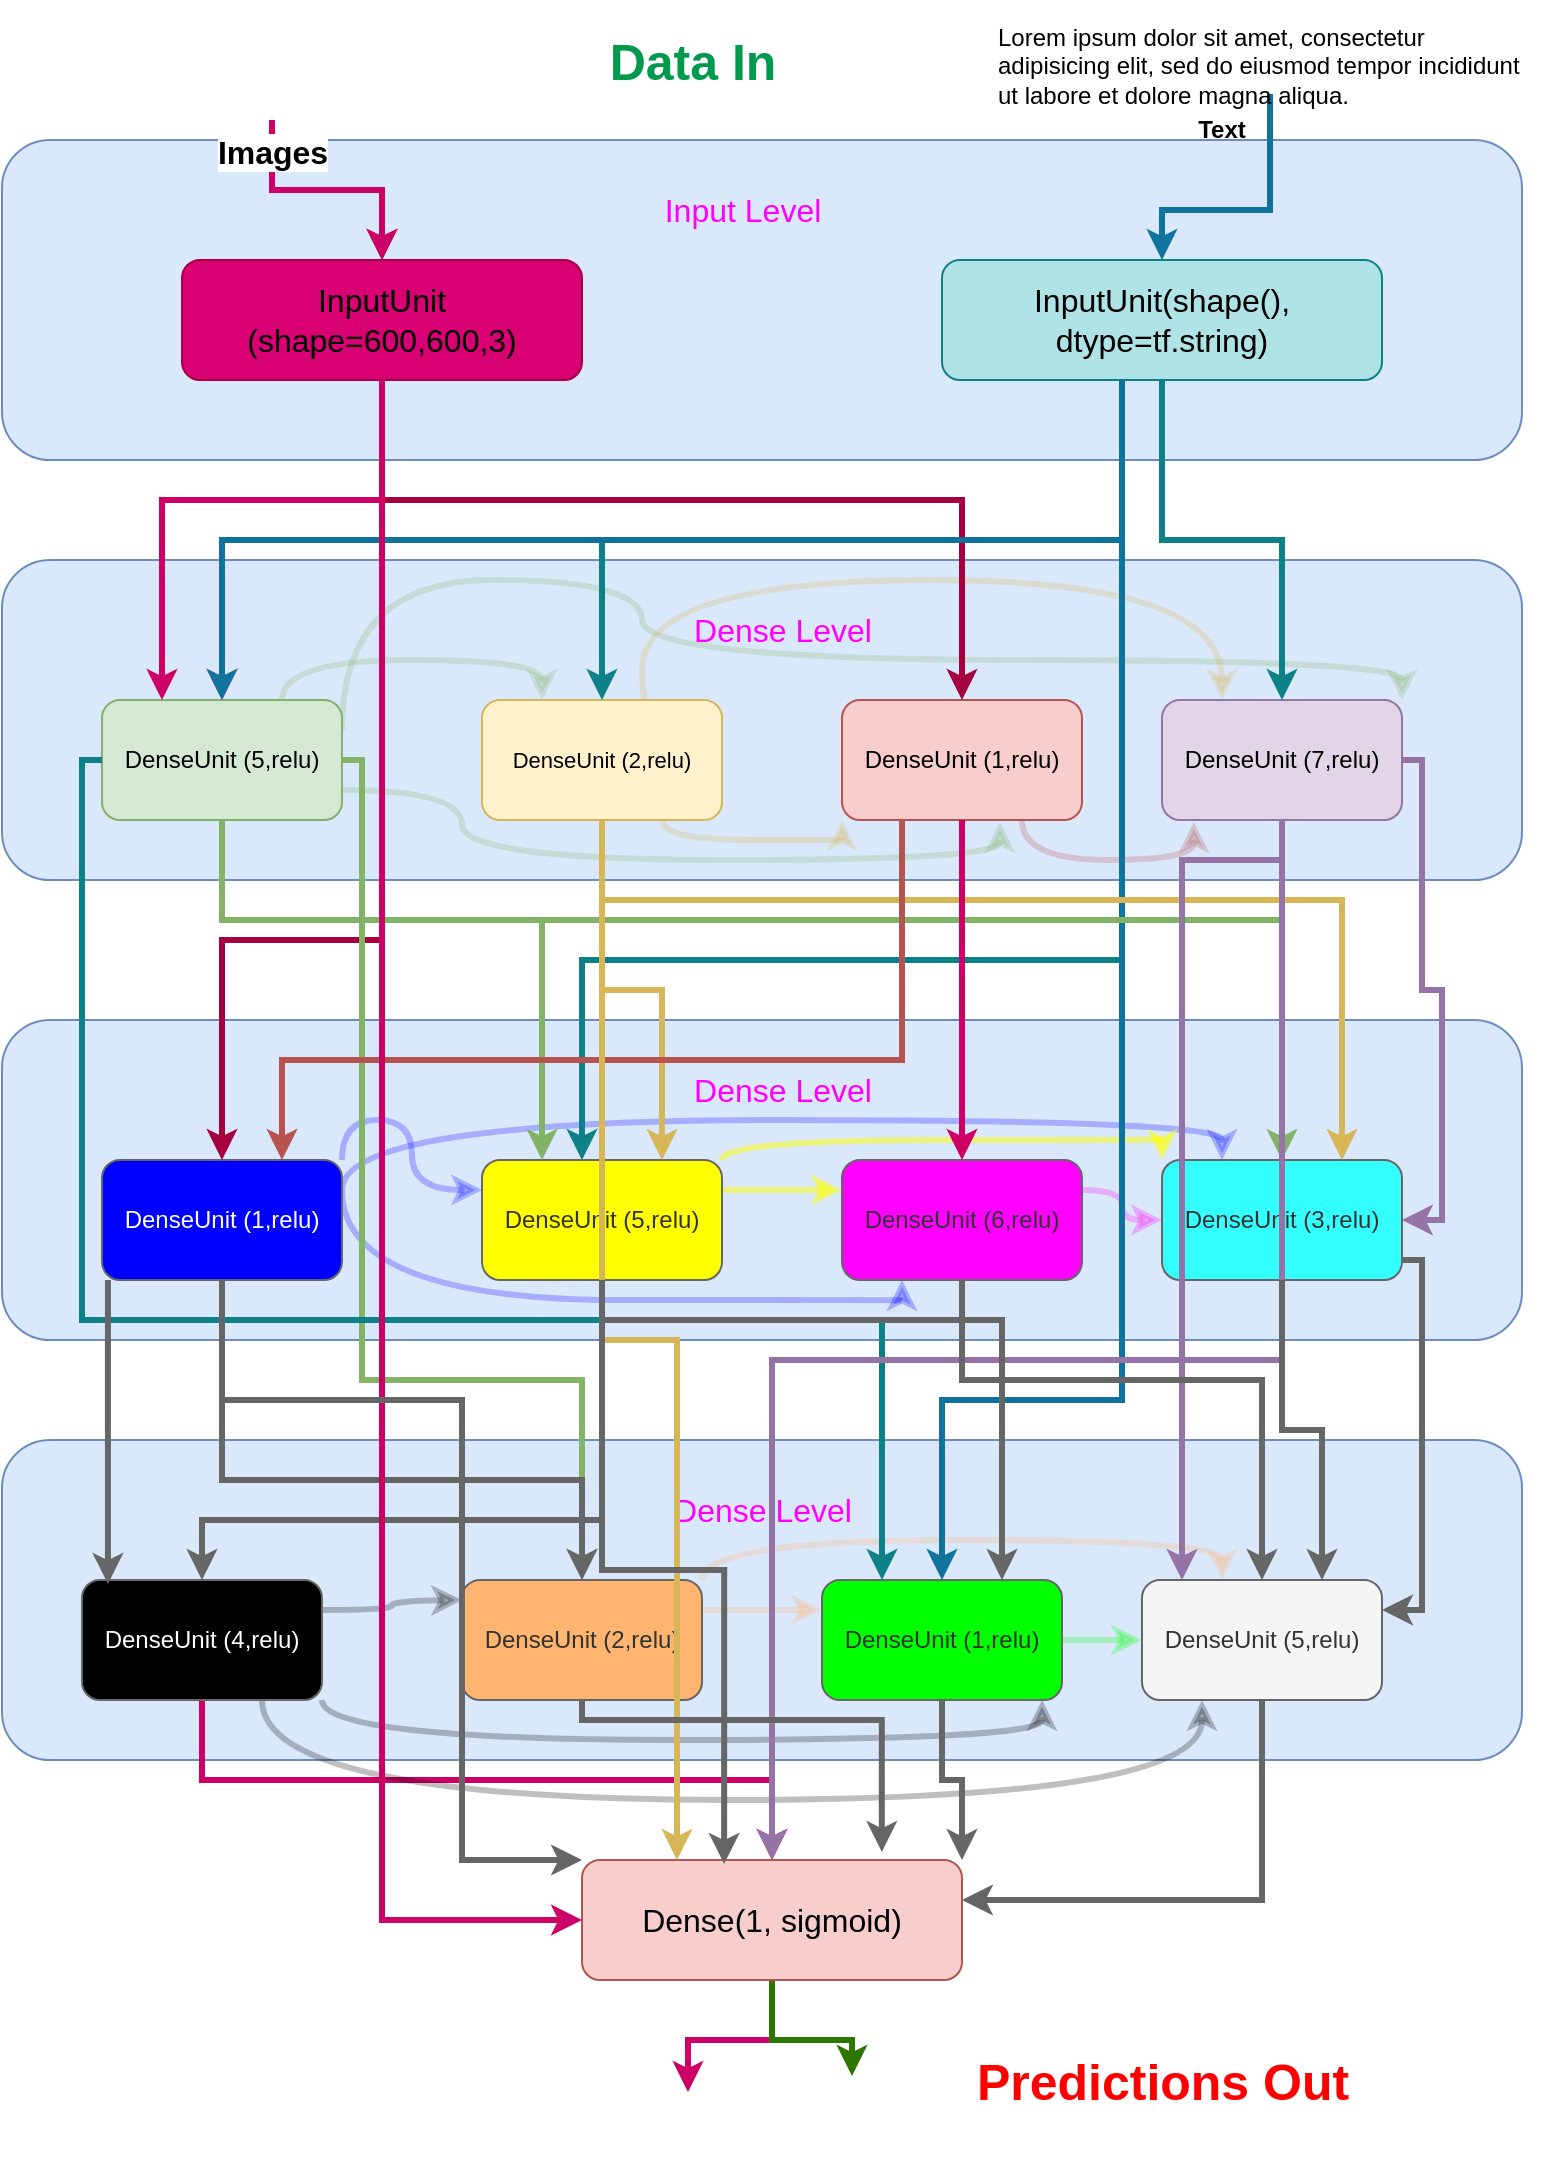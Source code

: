 <mxfile version="20.4.0" type="device"><diagram id="Bp26SqJLDKbJQKojWsXB" name="Page-1"><mxGraphModel dx="765" dy="687" grid="1" gridSize="10" guides="1" tooltips="1" connect="1" arrows="1" fold="1" page="1" pageScale="1" pageWidth="850" pageHeight="1100" math="0" shadow="0"><root><mxCell id="0"/><mxCell id="1" parent="0"/><mxCell id="gMx_OuDnFsiKQUWoVBnj-1" value="" style="rounded=1;whiteSpace=wrap;html=1;fillColor=#dae8fc;strokeColor=#6c8ebf;" parent="1" vertex="1"><mxGeometry x="40" y="280" width="760" height="160" as="geometry"/></mxCell><mxCell id="FKMRaBjdKrGR8PqKBc_l-7" style="edgeStyle=orthogonalEdgeStyle;orthogonalLoop=1;jettySize=auto;html=1;exitX=1;exitY=0.25;exitDx=0;exitDy=0;entryX=1;entryY=0;entryDx=0;entryDy=0;strokeWidth=3;fillColor=#d5e8d4;strokeColor=#82b366;curved=1;opacity=25;" edge="1" parent="1" source="gMx_OuDnFsiKQUWoVBnj-2" target="gMx_OuDnFsiKQUWoVBnj-5"><mxGeometry relative="1" as="geometry"><Array as="points"><mxPoint x="210" y="290"/><mxPoint x="360" y="290"/><mxPoint x="360" y="330"/><mxPoint x="740" y="330"/></Array></mxGeometry></mxCell><mxCell id="FKMRaBjdKrGR8PqKBc_l-8" style="edgeStyle=orthogonalEdgeStyle;orthogonalLoop=1;jettySize=auto;html=1;exitX=1;exitY=0.75;exitDx=0;exitDy=0;entryX=0.658;entryY=1.017;entryDx=0;entryDy=0;entryPerimeter=0;strokeWidth=3;fillColor=#d5e8d4;strokeColor=#82b366;curved=1;opacity=25;" edge="1" parent="1" source="gMx_OuDnFsiKQUWoVBnj-2" target="gMx_OuDnFsiKQUWoVBnj-4"><mxGeometry relative="1" as="geometry"><Array as="points"><mxPoint x="270" y="395"/><mxPoint x="270" y="430"/><mxPoint x="539" y="430"/></Array></mxGeometry></mxCell><mxCell id="FKMRaBjdKrGR8PqKBc_l-9" style="edgeStyle=orthogonalEdgeStyle;orthogonalLoop=1;jettySize=auto;html=1;exitX=0.75;exitY=0;exitDx=0;exitDy=0;entryX=0.25;entryY=0;entryDx=0;entryDy=0;strokeWidth=3;fillColor=#d5e8d4;strokeColor=#82b366;curved=1;opacity=25;" edge="1" parent="1" source="gMx_OuDnFsiKQUWoVBnj-2" target="gMx_OuDnFsiKQUWoVBnj-7"><mxGeometry relative="1" as="geometry"/></mxCell><mxCell id="gMx_OuDnFsiKQUWoVBnj-2" value="&lt;font style=&quot;font-size: 12px;&quot;&gt;&lt;font style=&quot;font-size: 12px;&quot;&gt;DenseUnit (5,relu)&lt;/font&gt;&lt;/font&gt;" style="rounded=1;whiteSpace=wrap;html=1;fillColor=#d5e8d4;strokeColor=#82b366;" parent="1" vertex="1"><mxGeometry x="90" y="350" width="120" height="60" as="geometry"/></mxCell><mxCell id="FKMRaBjdKrGR8PqKBc_l-14" style="edgeStyle=orthogonalEdgeStyle;orthogonalLoop=1;jettySize=auto;html=1;exitX=0.75;exitY=1;exitDx=0;exitDy=0;entryX=0.133;entryY=1.017;entryDx=0;entryDy=0;entryPerimeter=0;strokeWidth=3;fillColor=#ffe6cc;strokeColor=#B85450;curved=1;opacity=25;" edge="1" parent="1" source="gMx_OuDnFsiKQUWoVBnj-4" target="gMx_OuDnFsiKQUWoVBnj-5"><mxGeometry relative="1" as="geometry"/></mxCell><mxCell id="gMx_OuDnFsiKQUWoVBnj-4" value="DenseUnit (1,relu)" style="rounded=1;whiteSpace=wrap;html=1;fillColor=#f8cecc;strokeColor=#b85450;" parent="1" vertex="1"><mxGeometry x="460" y="350" width="120" height="60" as="geometry"/></mxCell><mxCell id="gMx_OuDnFsiKQUWoVBnj-5" value="DenseUnit (7,relu)" style="rounded=1;whiteSpace=wrap;html=1;fillColor=#e1d5e7;strokeColor=#9673a6;" parent="1" vertex="1"><mxGeometry x="620" y="350" width="120" height="60" as="geometry"/></mxCell><mxCell id="gMx_OuDnFsiKQUWoVBnj-6" value="&lt;font style=&quot;font-size: 16px;&quot; color=&quot;#FF00FF&quot;&gt;Dense Level&lt;/font&gt;" style="text;html=1;align=center;verticalAlign=middle;resizable=0;points=[];autosize=1;strokeColor=none;fillColor=none;" parent="1" vertex="1"><mxGeometry x="370" y="300" width="120" height="30" as="geometry"/></mxCell><mxCell id="FKMRaBjdKrGR8PqKBc_l-3" style="edgeStyle=orthogonalEdgeStyle;orthogonalLoop=1;jettySize=auto;html=1;exitX=1;exitY=0.5;exitDx=0;exitDy=0;strokeWidth=3;fillColor=#fff2cc;strokeColor=#d6b656;curved=1;opacity=25;" edge="1" parent="1" source="gMx_OuDnFsiKQUWoVBnj-7" target="gMx_OuDnFsiKQUWoVBnj-5"><mxGeometry relative="1" as="geometry"><Array as="points"><mxPoint x="360" y="380"/><mxPoint x="360" y="290"/><mxPoint x="650" y="290"/></Array></mxGeometry></mxCell><mxCell id="FKMRaBjdKrGR8PqKBc_l-11" style="edgeStyle=orthogonalEdgeStyle;orthogonalLoop=1;jettySize=auto;html=1;exitX=0.75;exitY=1;exitDx=0;exitDy=0;entryX=0;entryY=1;entryDx=0;entryDy=0;strokeWidth=3;fillColor=#fff2cc;strokeColor=#d6b656;curved=1;opacity=25;" edge="1" parent="1" source="gMx_OuDnFsiKQUWoVBnj-7" target="gMx_OuDnFsiKQUWoVBnj-4"><mxGeometry relative="1" as="geometry"><Array as="points"><mxPoint x="370" y="420"/><mxPoint x="460" y="420"/></Array></mxGeometry></mxCell><mxCell id="gMx_OuDnFsiKQUWoVBnj-7" value="&lt;font style=&quot;font-size: 11px;&quot;&gt;DenseUnit (2,relu)&lt;/font&gt;" style="rounded=1;whiteSpace=wrap;html=1;fillColor=#fff2cc;strokeColor=#d6b656;" parent="1" vertex="1"><mxGeometry x="280" y="350" width="120" height="60" as="geometry"/></mxCell><mxCell id="gMx_OuDnFsiKQUWoVBnj-8" value="" style="rounded=1;whiteSpace=wrap;html=1;fillColor=#dae8fc;strokeColor=#6c8ebf;" parent="1" vertex="1"><mxGeometry x="40" y="70" width="760" height="160" as="geometry"/></mxCell><mxCell id="gMx_OuDnFsiKQUWoVBnj-9" value="&lt;font style=&quot;font-size: 16px;&quot; color=&quot;#FF00FF&quot;&gt;Input Level&lt;/font&gt;" style="text;html=1;align=center;verticalAlign=middle;resizable=0;points=[];autosize=1;strokeColor=none;fillColor=none;" parent="1" vertex="1"><mxGeometry x="350" y="90" width="120" height="30" as="geometry"/></mxCell><mxCell id="gMx_OuDnFsiKQUWoVBnj-25" style="edgeStyle=orthogonalEdgeStyle;rounded=0;orthogonalLoop=1;jettySize=auto;html=1;fontSize=16;fontColor=#000000;strokeColor=#FF3399;strokeWidth=3;" parent="1" source="gMx_OuDnFsiKQUWoVBnj-10" target="gMx_OuDnFsiKQUWoVBnj-2" edge="1"><mxGeometry relative="1" as="geometry"/></mxCell><mxCell id="gMx_OuDnFsiKQUWoVBnj-27" style="edgeStyle=orthogonalEdgeStyle;rounded=0;orthogonalLoop=1;jettySize=auto;html=1;fontSize=16;fontColor=#000000;fillColor=#d80073;strokeColor=#A50040;strokeWidth=3;" parent="1" source="gMx_OuDnFsiKQUWoVBnj-10" target="gMx_OuDnFsiKQUWoVBnj-4" edge="1"><mxGeometry relative="1" as="geometry"><Array as="points"><mxPoint x="230" y="250"/><mxPoint x="520" y="250"/></Array></mxGeometry></mxCell><mxCell id="gMx_OuDnFsiKQUWoVBnj-10" value="&lt;div&gt;&lt;font color=&quot;#000000&quot;&gt;InputUnit&lt;/font&gt;&lt;/div&gt;&lt;div&gt;&lt;font color=&quot;#000000&quot;&gt;(shape=600,600,3)&lt;br&gt;&lt;/font&gt;&lt;/div&gt;" style="rounded=1;whiteSpace=wrap;html=1;fontSize=16;strokeColor=#A50040;fillColor=#d80073;fontColor=#ffffff;" parent="1" vertex="1"><mxGeometry x="130" y="130" width="200" height="60" as="geometry"/></mxCell><mxCell id="gMx_OuDnFsiKQUWoVBnj-28" style="edgeStyle=orthogonalEdgeStyle;rounded=0;orthogonalLoop=1;jettySize=auto;html=1;fontSize=16;fontColor=#000000;strokeColor=#0e8088;strokeWidth=3;fillColor=#b0e3e6;" parent="1" source="gMx_OuDnFsiKQUWoVBnj-11" target="gMx_OuDnFsiKQUWoVBnj-7" edge="1"><mxGeometry relative="1" as="geometry"><Array as="points"><mxPoint x="600" y="270"/><mxPoint x="340" y="270"/></Array></mxGeometry></mxCell><mxCell id="gMx_OuDnFsiKQUWoVBnj-29" style="edgeStyle=orthogonalEdgeStyle;rounded=0;orthogonalLoop=1;jettySize=auto;html=1;entryX=0.5;entryY=0;entryDx=0;entryDy=0;fontSize=16;fontColor=#000000;strokeColor=#10739e;strokeWidth=3;fillColor=#b1ddf0;" parent="1" source="gMx_OuDnFsiKQUWoVBnj-11" target="gMx_OuDnFsiKQUWoVBnj-2" edge="1"><mxGeometry relative="1" as="geometry"><Array as="points"><mxPoint x="600" y="270"/><mxPoint x="150" y="270"/></Array></mxGeometry></mxCell><mxCell id="gMx_OuDnFsiKQUWoVBnj-30" style="edgeStyle=orthogonalEdgeStyle;rounded=0;orthogonalLoop=1;jettySize=auto;html=1;fontSize=16;fontColor=#000000;strokeColor=#0e8088;strokeWidth=3;fillColor=#b0e3e6;" parent="1" source="gMx_OuDnFsiKQUWoVBnj-11" target="gMx_OuDnFsiKQUWoVBnj-5" edge="1"><mxGeometry relative="1" as="geometry"/></mxCell><mxCell id="gMx_OuDnFsiKQUWoVBnj-11" value="&lt;div&gt;&lt;font color=&quot;#000000&quot;&gt;InputUnit(shape(),&lt;/font&gt;&lt;/div&gt;&lt;div&gt;&lt;font color=&quot;#000000&quot;&gt;dtype=tf.string)&lt;br&gt;&lt;/font&gt;&lt;/div&gt;" style="rounded=1;whiteSpace=wrap;html=1;fontSize=16;strokeColor=#0e8088;fillColor=#b0e3e6;" parent="1" vertex="1"><mxGeometry x="510" y="130" width="220" height="60" as="geometry"/></mxCell><mxCell id="gMx_OuDnFsiKQUWoVBnj-12" value="" style="rounded=1;whiteSpace=wrap;html=1;fillColor=#dae8fc;strokeColor=#6c8ebf;" parent="1" vertex="1"><mxGeometry x="40" y="510" width="760" height="160" as="geometry"/></mxCell><mxCell id="FKMRaBjdKrGR8PqKBc_l-15" style="edgeStyle=orthogonalEdgeStyle;orthogonalLoop=1;jettySize=auto;html=1;exitX=1;exitY=0;exitDx=0;exitDy=0;entryX=0;entryY=0.25;entryDx=0;entryDy=0;strokeColor=#0000FF;strokeWidth=3;fontColor=#FFFFFF;curved=1;opacity=25;" edge="1" parent="1" source="gMx_OuDnFsiKQUWoVBnj-13" target="gMx_OuDnFsiKQUWoVBnj-17"><mxGeometry relative="1" as="geometry"/></mxCell><mxCell id="FKMRaBjdKrGR8PqKBc_l-16" style="edgeStyle=orthogonalEdgeStyle;orthogonalLoop=1;jettySize=auto;html=1;exitX=1;exitY=0.25;exitDx=0;exitDy=0;entryX=0.25;entryY=1;entryDx=0;entryDy=0;strokeColor=#0000FF;strokeWidth=3;fontColor=#FFFFFF;curved=1;opacity=25;" edge="1" parent="1" source="gMx_OuDnFsiKQUWoVBnj-13" target="gMx_OuDnFsiKQUWoVBnj-14"><mxGeometry relative="1" as="geometry"><Array as="points"><mxPoint x="210" y="650"/><mxPoint x="490" y="650"/></Array></mxGeometry></mxCell><mxCell id="FKMRaBjdKrGR8PqKBc_l-18" style="edgeStyle=orthogonalEdgeStyle;orthogonalLoop=1;jettySize=auto;html=1;exitX=1;exitY=0.25;exitDx=0;exitDy=0;entryX=0.25;entryY=0;entryDx=0;entryDy=0;strokeColor=#0000FF;strokeWidth=3;fontColor=#FFFFFF;curved=1;shadow=0;opacity=25;" edge="1" parent="1" source="gMx_OuDnFsiKQUWoVBnj-13" target="gMx_OuDnFsiKQUWoVBnj-15"><mxGeometry relative="1" as="geometry"><Array as="points"><mxPoint x="210" y="560"/><mxPoint x="650" y="560"/></Array></mxGeometry></mxCell><mxCell id="gMx_OuDnFsiKQUWoVBnj-13" value="&lt;font color=&quot;#FFFFFF&quot;&gt;DenseUnit (1,relu)&lt;/font&gt;" style="rounded=1;whiteSpace=wrap;html=1;fillColor=#0000FF;strokeColor=#666666;fontColor=#333333;" parent="1" vertex="1"><mxGeometry x="90" y="580" width="120" height="60" as="geometry"/></mxCell><mxCell id="FKMRaBjdKrGR8PqKBc_l-22" style="edgeStyle=orthogonalEdgeStyle;orthogonalLoop=1;jettySize=auto;html=1;exitX=1;exitY=0.25;exitDx=0;exitDy=0;entryX=0;entryY=0.5;entryDx=0;entryDy=0;strokeColor=#FF00FF;strokeWidth=3;fontColor=#FFFFFF;curved=1;opacity=25;" edge="1" parent="1" source="gMx_OuDnFsiKQUWoVBnj-14" target="gMx_OuDnFsiKQUWoVBnj-15"><mxGeometry relative="1" as="geometry"/></mxCell><mxCell id="gMx_OuDnFsiKQUWoVBnj-14" value="DenseUnit (6,relu)" style="rounded=1;whiteSpace=wrap;html=1;fillColor=#FF00FF;strokeColor=#666666;fontColor=#333333;" parent="1" vertex="1"><mxGeometry x="460" y="580" width="120" height="60" as="geometry"/></mxCell><mxCell id="gMx_OuDnFsiKQUWoVBnj-15" value="DenseUnit (3,relu)" style="rounded=1;whiteSpace=wrap;html=1;fillColor=#33FFFF;strokeColor=#666666;fontColor=#333333;" parent="1" vertex="1"><mxGeometry x="620" y="580" width="120" height="60" as="geometry"/></mxCell><mxCell id="gMx_OuDnFsiKQUWoVBnj-16" value="&lt;font style=&quot;font-size: 16px;&quot; color=&quot;#FF00FF&quot;&gt;Dense Level&lt;/font&gt;" style="text;html=1;align=center;verticalAlign=middle;resizable=0;points=[];autosize=1;strokeColor=none;fillColor=none;" parent="1" vertex="1"><mxGeometry x="370" y="530" width="120" height="30" as="geometry"/></mxCell><mxCell id="FKMRaBjdKrGR8PqKBc_l-19" style="edgeStyle=orthogonalEdgeStyle;orthogonalLoop=1;jettySize=auto;html=1;exitX=1;exitY=0.25;exitDx=0;exitDy=0;entryX=0;entryY=0.25;entryDx=0;entryDy=0;strokeColor=#FFFF00;strokeWidth=3;fontColor=#FFFFFF;curved=1;opacity=50;" edge="1" parent="1" source="gMx_OuDnFsiKQUWoVBnj-17" target="gMx_OuDnFsiKQUWoVBnj-14"><mxGeometry relative="1" as="geometry"/></mxCell><mxCell id="FKMRaBjdKrGR8PqKBc_l-21" style="edgeStyle=orthogonalEdgeStyle;orthogonalLoop=1;jettySize=auto;html=1;exitX=1;exitY=0;exitDx=0;exitDy=0;entryX=0;entryY=0;entryDx=0;entryDy=0;strokeColor=#FFFF00;strokeWidth=3;fontColor=#FFFFFF;curved=1;opacity=50;" edge="1" parent="1" source="gMx_OuDnFsiKQUWoVBnj-17" target="gMx_OuDnFsiKQUWoVBnj-15"><mxGeometry relative="1" as="geometry"><Array as="points"><mxPoint x="400" y="570"/><mxPoint x="620" y="570"/></Array></mxGeometry></mxCell><mxCell id="gMx_OuDnFsiKQUWoVBnj-17" value="DenseUnit (5,relu)" style="rounded=1;whiteSpace=wrap;html=1;fillColor=#FFFF00;strokeColor=#666666;fontColor=#333333;" parent="1" vertex="1"><mxGeometry x="280" y="580" width="120" height="60" as="geometry"/></mxCell><mxCell id="gMx_OuDnFsiKQUWoVBnj-18" value="" style="rounded=1;whiteSpace=wrap;html=1;fillColor=#dae8fc;strokeColor=#6c8ebf;" parent="1" vertex="1"><mxGeometry x="40" y="720" width="760" height="160" as="geometry"/></mxCell><mxCell id="gMx_OuDnFsiKQUWoVBnj-56" style="edgeStyle=orthogonalEdgeStyle;rounded=0;orthogonalLoop=1;jettySize=auto;html=1;fontSize=16;fontColor=#000000;strokeColor=#CC0066;strokeWidth=3;" parent="1" source="gMx_OuDnFsiKQUWoVBnj-19" target="gMx_OuDnFsiKQUWoVBnj-24" edge="1"><mxGeometry relative="1" as="geometry"><Array as="points"><mxPoint x="140" y="890"/><mxPoint x="425" y="890"/></Array></mxGeometry></mxCell><mxCell id="FKMRaBjdKrGR8PqKBc_l-23" style="edgeStyle=orthogonalEdgeStyle;orthogonalLoop=1;jettySize=auto;html=1;exitX=1;exitY=0.25;exitDx=0;exitDy=0;strokeColor=#000000;strokeWidth=3;fontColor=#FFFFFF;curved=1;opacity=25;" edge="1" parent="1" source="gMx_OuDnFsiKQUWoVBnj-19"><mxGeometry relative="1" as="geometry"><mxPoint x="270" y="800" as="targetPoint"/></mxGeometry></mxCell><mxCell id="FKMRaBjdKrGR8PqKBc_l-24" style="edgeStyle=orthogonalEdgeStyle;orthogonalLoop=1;jettySize=auto;html=1;exitX=0.75;exitY=1;exitDx=0;exitDy=0;entryX=0.25;entryY=1;entryDx=0;entryDy=0;strokeColor=#000000;strokeWidth=3;fontColor=#FFFFFF;curved=1;opacity=25;" edge="1" parent="1" source="gMx_OuDnFsiKQUWoVBnj-19" target="gMx_OuDnFsiKQUWoVBnj-21"><mxGeometry relative="1" as="geometry"><Array as="points"><mxPoint x="170" y="900"/><mxPoint x="640" y="900"/></Array></mxGeometry></mxCell><mxCell id="FKMRaBjdKrGR8PqKBc_l-25" style="edgeStyle=orthogonalEdgeStyle;orthogonalLoop=1;jettySize=auto;html=1;exitX=1;exitY=1;exitDx=0;exitDy=0;entryX=0.917;entryY=1;entryDx=0;entryDy=0;entryPerimeter=0;strokeColor=#000000;strokeWidth=3;fontColor=#FFFFFF;curved=1;opacity=25;" edge="1" parent="1" source="gMx_OuDnFsiKQUWoVBnj-19" target="gMx_OuDnFsiKQUWoVBnj-20"><mxGeometry relative="1" as="geometry"><Array as="points"><mxPoint x="200" y="870"/><mxPoint x="560" y="870"/></Array></mxGeometry></mxCell><mxCell id="gMx_OuDnFsiKQUWoVBnj-19" value="&lt;font color=&quot;#FFFFFF&quot;&gt;DenseUnit (4,relu)&lt;/font&gt;" style="rounded=1;whiteSpace=wrap;html=1;fillColor=#000000;strokeColor=#666666;fontColor=#333333;" parent="1" vertex="1"><mxGeometry x="80" y="790" width="120" height="60" as="geometry"/></mxCell><mxCell id="FKMRaBjdKrGR8PqKBc_l-28" style="edgeStyle=orthogonalEdgeStyle;orthogonalLoop=1;jettySize=auto;html=1;exitX=1;exitY=0.5;exitDx=0;exitDy=0;entryX=0;entryY=0.5;entryDx=0;entryDy=0;strokeColor=#00FF00;strokeWidth=3;fontColor=#000000;curved=1;opacity=25;" edge="1" parent="1" source="gMx_OuDnFsiKQUWoVBnj-20" target="gMx_OuDnFsiKQUWoVBnj-21"><mxGeometry relative="1" as="geometry"/></mxCell><mxCell id="gMx_OuDnFsiKQUWoVBnj-20" value="DenseUnit (1,relu)" style="rounded=1;whiteSpace=wrap;html=1;fillColor=#00FF00;strokeColor=#666666;fontColor=#333333;" parent="1" vertex="1"><mxGeometry x="450" y="790" width="120" height="60" as="geometry"/></mxCell><mxCell id="gMx_OuDnFsiKQUWoVBnj-60" style="edgeStyle=orthogonalEdgeStyle;rounded=0;orthogonalLoop=1;jettySize=auto;html=1;fontSize=16;fontColor=#000000;strokeColor=#666666;strokeWidth=3;fillColor=#f5f5f5;" parent="1" source="gMx_OuDnFsiKQUWoVBnj-21" target="gMx_OuDnFsiKQUWoVBnj-24" edge="1"><mxGeometry relative="1" as="geometry"><Array as="points"><mxPoint x="670" y="950"/></Array></mxGeometry></mxCell><mxCell id="gMx_OuDnFsiKQUWoVBnj-21" value="DenseUnit (5,relu)" style="rounded=1;whiteSpace=wrap;html=1;fillColor=#f5f5f5;strokeColor=#666666;fontColor=#333333;" parent="1" vertex="1"><mxGeometry x="610" y="790" width="120" height="60" as="geometry"/></mxCell><mxCell id="gMx_OuDnFsiKQUWoVBnj-22" value="&lt;font style=&quot;font-size: 16px;&quot; color=&quot;#FF00FF&quot;&gt;Dense Level&lt;/font&gt;" style="text;html=1;align=center;verticalAlign=middle;resizable=0;points=[];autosize=1;strokeColor=none;fillColor=none;" parent="1" vertex="1"><mxGeometry x="360" y="740" width="120" height="30" as="geometry"/></mxCell><mxCell id="FKMRaBjdKrGR8PqKBc_l-26" style="edgeStyle=orthogonalEdgeStyle;orthogonalLoop=1;jettySize=auto;html=1;exitX=1;exitY=0.25;exitDx=0;exitDy=0;entryX=0;entryY=0.25;entryDx=0;entryDy=0;strokeColor=#FFB570;strokeWidth=3;fontColor=#000000;curved=1;opacity=25;" edge="1" parent="1" source="gMx_OuDnFsiKQUWoVBnj-23" target="gMx_OuDnFsiKQUWoVBnj-20"><mxGeometry relative="1" as="geometry"/></mxCell><mxCell id="FKMRaBjdKrGR8PqKBc_l-27" style="edgeStyle=orthogonalEdgeStyle;orthogonalLoop=1;jettySize=auto;html=1;exitX=1;exitY=0;exitDx=0;exitDy=0;entryX=0.333;entryY=0;entryDx=0;entryDy=0;entryPerimeter=0;strokeColor=#FFB570;strokeWidth=3;fontColor=#000000;curved=1;opacity=25;" edge="1" parent="1" source="gMx_OuDnFsiKQUWoVBnj-23" target="gMx_OuDnFsiKQUWoVBnj-21"><mxGeometry relative="1" as="geometry"/></mxCell><mxCell id="gMx_OuDnFsiKQUWoVBnj-23" value="DenseUnit (2,relu)" style="rounded=1;whiteSpace=wrap;html=1;fillColor=#FFB570;strokeColor=#666666;fontColor=#333333;" parent="1" vertex="1"><mxGeometry x="270" y="790" width="120" height="60" as="geometry"/></mxCell><mxCell id="gMx_OuDnFsiKQUWoVBnj-69" style="edgeStyle=orthogonalEdgeStyle;rounded=0;orthogonalLoop=1;jettySize=auto;html=1;entryX=0.5;entryY=0;entryDx=0;entryDy=0;fontSize=16;fontColor=#000000;strokeColor=#CC0066;strokeWidth=3;" parent="1" source="gMx_OuDnFsiKQUWoVBnj-24" target="gMx_OuDnFsiKQUWoVBnj-68" edge="1"><mxGeometry relative="1" as="geometry"><Array as="points"><mxPoint x="425" y="1020"/><mxPoint x="383" y="1020"/></Array></mxGeometry></mxCell><mxCell id="gMx_OuDnFsiKQUWoVBnj-70" style="edgeStyle=orthogonalEdgeStyle;rounded=0;orthogonalLoop=1;jettySize=auto;html=1;fontSize=16;fontColor=#000000;strokeColor=#2D7600;strokeWidth=3;fillColor=#60a917;" parent="1" source="gMx_OuDnFsiKQUWoVBnj-24" target="gMx_OuDnFsiKQUWoVBnj-67" edge="1"><mxGeometry relative="1" as="geometry"><Array as="points"><mxPoint x="425" y="1020"/><mxPoint x="465" y="1020"/></Array></mxGeometry></mxCell><mxCell id="gMx_OuDnFsiKQUWoVBnj-24" value="Dense(1, sigmoid)" style="rounded=1;whiteSpace=wrap;html=1;fontSize=16;strokeColor=#b85450;fillColor=#f8cecc;" parent="1" vertex="1"><mxGeometry x="330" y="930" width="190" height="60" as="geometry"/></mxCell><mxCell id="gMx_OuDnFsiKQUWoVBnj-26" style="edgeStyle=orthogonalEdgeStyle;rounded=0;orthogonalLoop=1;jettySize=auto;html=1;entryX=0.5;entryY=0;entryDx=0;entryDy=0;fontSize=16;fontColor=#000000;fillColor=#d80073;strokeColor=#A50040;strokeWidth=3;" parent="1" source="gMx_OuDnFsiKQUWoVBnj-10" target="gMx_OuDnFsiKQUWoVBnj-13" edge="1"><mxGeometry relative="1" as="geometry"><Array as="points"><mxPoint x="230" y="470"/><mxPoint x="150" y="470"/></Array></mxGeometry></mxCell><mxCell id="gMx_OuDnFsiKQUWoVBnj-31" style="edgeStyle=orthogonalEdgeStyle;rounded=0;orthogonalLoop=1;jettySize=auto;html=1;fontSize=16;fontColor=#000000;strokeColor=#0e8088;strokeWidth=3;fillColor=#b0e3e6;" parent="1" source="gMx_OuDnFsiKQUWoVBnj-11" target="gMx_OuDnFsiKQUWoVBnj-17" edge="1"><mxGeometry relative="1" as="geometry"><Array as="points"><mxPoint x="600" y="480"/><mxPoint x="330" y="480"/></Array></mxGeometry></mxCell><mxCell id="gMx_OuDnFsiKQUWoVBnj-32" style="edgeStyle=orthogonalEdgeStyle;rounded=0;orthogonalLoop=1;jettySize=auto;html=1;entryX=0.25;entryY=0;entryDx=0;entryDy=0;fontSize=16;fontColor=#000000;strokeColor=#82b366;strokeWidth=3;fillColor=#d5e8d4;" parent="1" source="gMx_OuDnFsiKQUWoVBnj-2" target="gMx_OuDnFsiKQUWoVBnj-17" edge="1"><mxGeometry relative="1" as="geometry"><Array as="points"><mxPoint x="150" y="460"/><mxPoint x="310" y="460"/></Array></mxGeometry></mxCell><mxCell id="gMx_OuDnFsiKQUWoVBnj-34" style="edgeStyle=orthogonalEdgeStyle;rounded=0;orthogonalLoop=1;jettySize=auto;html=1;fontSize=16;fontColor=#000000;strokeColor=#82b366;strokeWidth=3;fillColor=#d5e8d4;" parent="1" source="gMx_OuDnFsiKQUWoVBnj-2" target="gMx_OuDnFsiKQUWoVBnj-23" edge="1"><mxGeometry relative="1" as="geometry"><Array as="points"><mxPoint x="220" y="380"/><mxPoint x="220" y="690"/><mxPoint x="330" y="690"/></Array></mxGeometry></mxCell><mxCell id="gMx_OuDnFsiKQUWoVBnj-35" style="edgeStyle=orthogonalEdgeStyle;rounded=0;orthogonalLoop=1;jettySize=auto;html=1;entryX=0.25;entryY=0;entryDx=0;entryDy=0;fontSize=16;fontColor=#000000;strokeColor=#CC0066;strokeWidth=3;" parent="1" source="gMx_OuDnFsiKQUWoVBnj-10" target="gMx_OuDnFsiKQUWoVBnj-2" edge="1"><mxGeometry relative="1" as="geometry"><Array as="points"><mxPoint x="230" y="250"/><mxPoint x="120" y="250"/></Array></mxGeometry></mxCell><mxCell id="gMx_OuDnFsiKQUWoVBnj-36" style="edgeStyle=orthogonalEdgeStyle;rounded=0;orthogonalLoop=1;jettySize=auto;html=1;fontSize=16;fontColor=#000000;strokeColor=#10739e;strokeWidth=3;fillColor=#b1ddf0;" parent="1" source="gMx_OuDnFsiKQUWoVBnj-11" target="gMx_OuDnFsiKQUWoVBnj-20" edge="1"><mxGeometry relative="1" as="geometry"><Array as="points"><mxPoint x="600" y="700"/><mxPoint x="510" y="700"/></Array></mxGeometry></mxCell><mxCell id="gMx_OuDnFsiKQUWoVBnj-33" style="edgeStyle=orthogonalEdgeStyle;rounded=0;orthogonalLoop=1;jettySize=auto;html=1;fontSize=16;fontColor=#000000;strokeColor=#82b366;strokeWidth=3;fillColor=#d5e8d4;" parent="1" source="gMx_OuDnFsiKQUWoVBnj-2" target="gMx_OuDnFsiKQUWoVBnj-15" edge="1"><mxGeometry relative="1" as="geometry"><Array as="points"><mxPoint x="150" y="460"/><mxPoint x="680" y="460"/></Array></mxGeometry></mxCell><mxCell id="gMx_OuDnFsiKQUWoVBnj-37" style="edgeStyle=orthogonalEdgeStyle;rounded=0;orthogonalLoop=1;jettySize=auto;html=1;entryX=0.25;entryY=0;entryDx=0;entryDy=0;fontSize=16;fontColor=#000000;strokeColor=#0e8088;strokeWidth=3;fillColor=#b0e3e6;" parent="1" source="gMx_OuDnFsiKQUWoVBnj-2" target="gMx_OuDnFsiKQUWoVBnj-20" edge="1"><mxGeometry relative="1" as="geometry"><Array as="points"><mxPoint x="80" y="380"/><mxPoint x="80" y="660"/><mxPoint x="480" y="660"/></Array></mxGeometry></mxCell><mxCell id="gMx_OuDnFsiKQUWoVBnj-38" style="edgeStyle=orthogonalEdgeStyle;rounded=0;orthogonalLoop=1;jettySize=auto;html=1;entryX=0.75;entryY=0;entryDx=0;entryDy=0;fontSize=16;fontColor=#000000;strokeColor=#d6b656;strokeWidth=3;fillColor=#fff2cc;" parent="1" source="gMx_OuDnFsiKQUWoVBnj-7" target="gMx_OuDnFsiKQUWoVBnj-17" edge="1"><mxGeometry relative="1" as="geometry"/></mxCell><mxCell id="gMx_OuDnFsiKQUWoVBnj-39" style="edgeStyle=orthogonalEdgeStyle;rounded=0;orthogonalLoop=1;jettySize=auto;html=1;fontSize=16;fontColor=#000000;strokeColor=#d6b656;strokeWidth=3;fillColor=#fff2cc;" parent="1" source="gMx_OuDnFsiKQUWoVBnj-7" target="gMx_OuDnFsiKQUWoVBnj-15" edge="1"><mxGeometry relative="1" as="geometry"><Array as="points"><mxPoint x="340" y="450"/><mxPoint x="710" y="450"/></Array></mxGeometry></mxCell><mxCell id="gMx_OuDnFsiKQUWoVBnj-40" style="edgeStyle=orthogonalEdgeStyle;rounded=0;orthogonalLoop=1;jettySize=auto;html=1;entryX=0.75;entryY=0;entryDx=0;entryDy=0;fontSize=16;fontColor=#000000;strokeColor=#b85450;strokeWidth=3;fillColor=#f8cecc;" parent="1" source="gMx_OuDnFsiKQUWoVBnj-4" target="gMx_OuDnFsiKQUWoVBnj-13" edge="1"><mxGeometry relative="1" as="geometry"><Array as="points"><mxPoint x="490" y="530"/><mxPoint x="180" y="530"/></Array></mxGeometry></mxCell><mxCell id="gMx_OuDnFsiKQUWoVBnj-41" style="edgeStyle=orthogonalEdgeStyle;rounded=0;orthogonalLoop=1;jettySize=auto;html=1;fontSize=16;fontColor=#000000;strokeColor=#CC0066;strokeWidth=3;" parent="1" source="gMx_OuDnFsiKQUWoVBnj-4" target="gMx_OuDnFsiKQUWoVBnj-14" edge="1"><mxGeometry relative="1" as="geometry"/></mxCell><mxCell id="gMx_OuDnFsiKQUWoVBnj-42" style="edgeStyle=orthogonalEdgeStyle;rounded=0;orthogonalLoop=1;jettySize=auto;html=1;entryX=1;entryY=0.5;entryDx=0;entryDy=0;fontSize=16;fontColor=#000000;strokeColor=#9673a6;strokeWidth=3;fillColor=#e1d5e7;" parent="1" source="gMx_OuDnFsiKQUWoVBnj-5" target="gMx_OuDnFsiKQUWoVBnj-15" edge="1"><mxGeometry relative="1" as="geometry"><Array as="points"><mxPoint x="750" y="380"/><mxPoint x="750" y="495"/><mxPoint x="760" y="495"/><mxPoint x="760" y="610"/></Array></mxGeometry></mxCell><mxCell id="gMx_OuDnFsiKQUWoVBnj-43" style="edgeStyle=orthogonalEdgeStyle;rounded=0;orthogonalLoop=1;jettySize=auto;html=1;fontSize=16;fontColor=#000000;strokeColor=#9673a6;strokeWidth=3;fillColor=#e1d5e7;" parent="1" source="gMx_OuDnFsiKQUWoVBnj-5" target="gMx_OuDnFsiKQUWoVBnj-21" edge="1"><mxGeometry relative="1" as="geometry"><Array as="points"><mxPoint x="680" y="430"/><mxPoint x="630" y="430"/></Array></mxGeometry></mxCell><mxCell id="gMx_OuDnFsiKQUWoVBnj-44" style="edgeStyle=orthogonalEdgeStyle;rounded=0;orthogonalLoop=1;jettySize=auto;html=1;fontSize=16;fontColor=#000000;strokeColor=#9673a6;strokeWidth=3;fillColor=#e1d5e7;" parent="1" source="gMx_OuDnFsiKQUWoVBnj-5" target="gMx_OuDnFsiKQUWoVBnj-24" edge="1"><mxGeometry relative="1" as="geometry"><Array as="points"><mxPoint x="680" y="680"/><mxPoint x="425" y="680"/></Array></mxGeometry></mxCell><mxCell id="gMx_OuDnFsiKQUWoVBnj-45" style="edgeStyle=orthogonalEdgeStyle;rounded=0;orthogonalLoop=1;jettySize=auto;html=1;fontSize=16;fontColor=#000000;strokeColor=#666666;strokeWidth=3;fillColor=#f5f5f5;" parent="1" source="gMx_OuDnFsiKQUWoVBnj-13" target="gMx_OuDnFsiKQUWoVBnj-23" edge="1"><mxGeometry relative="1" as="geometry"><Array as="points"><mxPoint x="150" y="740"/><mxPoint x="330" y="740"/></Array></mxGeometry></mxCell><mxCell id="gMx_OuDnFsiKQUWoVBnj-46" style="edgeStyle=orthogonalEdgeStyle;rounded=0;orthogonalLoop=1;jettySize=auto;html=1;fontSize=16;fontColor=#000000;strokeColor=#666666;strokeWidth=3;fillColor=#f5f5f5;" parent="1" source="gMx_OuDnFsiKQUWoVBnj-17" target="gMx_OuDnFsiKQUWoVBnj-19" edge="1"><mxGeometry relative="1" as="geometry"><Array as="points"><mxPoint x="340" y="760"/><mxPoint x="140" y="760"/></Array></mxGeometry></mxCell><mxCell id="gMx_OuDnFsiKQUWoVBnj-47" style="edgeStyle=orthogonalEdgeStyle;rounded=0;orthogonalLoop=1;jettySize=auto;html=1;fontSize=16;fontColor=#000000;strokeColor=#666666;strokeWidth=3;fillColor=#f5f5f5;" parent="1" source="gMx_OuDnFsiKQUWoVBnj-14" target="gMx_OuDnFsiKQUWoVBnj-21" edge="1"><mxGeometry relative="1" as="geometry"><Array as="points"><mxPoint x="520" y="690"/><mxPoint x="670" y="690"/></Array></mxGeometry></mxCell><mxCell id="gMx_OuDnFsiKQUWoVBnj-48" style="edgeStyle=orthogonalEdgeStyle;rounded=0;orthogonalLoop=1;jettySize=auto;html=1;entryX=0.75;entryY=0;entryDx=0;entryDy=0;fontSize=16;fontColor=#000000;strokeColor=#666666;strokeWidth=3;fillColor=#f5f5f5;" parent="1" source="gMx_OuDnFsiKQUWoVBnj-17" target="gMx_OuDnFsiKQUWoVBnj-20" edge="1"><mxGeometry relative="1" as="geometry"><Array as="points"><mxPoint x="340" y="660"/><mxPoint x="540" y="660"/></Array></mxGeometry></mxCell><mxCell id="gMx_OuDnFsiKQUWoVBnj-49" style="edgeStyle=orthogonalEdgeStyle;rounded=0;orthogonalLoop=1;jettySize=auto;html=1;entryX=0.75;entryY=0;entryDx=0;entryDy=0;fontSize=16;fontColor=#000000;strokeColor=#666666;strokeWidth=3;fillColor=#f5f5f5;" parent="1" source="gMx_OuDnFsiKQUWoVBnj-15" target="gMx_OuDnFsiKQUWoVBnj-21" edge="1"><mxGeometry relative="1" as="geometry"/></mxCell><mxCell id="gMx_OuDnFsiKQUWoVBnj-50" style="edgeStyle=orthogonalEdgeStyle;rounded=0;orthogonalLoop=1;jettySize=auto;html=1;entryX=0;entryY=0.5;entryDx=0;entryDy=0;fontSize=16;fontColor=#000000;strokeColor=#CC0066;strokeWidth=3;" parent="1" source="gMx_OuDnFsiKQUWoVBnj-10" target="gMx_OuDnFsiKQUWoVBnj-24" edge="1"><mxGeometry relative="1" as="geometry"/></mxCell><mxCell id="gMx_OuDnFsiKQUWoVBnj-51" style="edgeStyle=orthogonalEdgeStyle;rounded=0;orthogonalLoop=1;jettySize=auto;html=1;entryX=0.25;entryY=0;entryDx=0;entryDy=0;fontSize=16;fontColor=#000000;strokeColor=#d6b656;strokeWidth=3;fillColor=#fff2cc;" parent="1" source="gMx_OuDnFsiKQUWoVBnj-7" target="gMx_OuDnFsiKQUWoVBnj-24" edge="1"><mxGeometry relative="1" as="geometry"/></mxCell><mxCell id="gMx_OuDnFsiKQUWoVBnj-52" style="edgeStyle=orthogonalEdgeStyle;rounded=0;orthogonalLoop=1;jettySize=auto;html=1;entryX=0.374;entryY=0.033;entryDx=0;entryDy=0;entryPerimeter=0;fontSize=16;fontColor=#000000;strokeColor=#666666;strokeWidth=3;fillColor=#f5f5f5;" parent="1" source="gMx_OuDnFsiKQUWoVBnj-17" target="gMx_OuDnFsiKQUWoVBnj-24" edge="1"><mxGeometry relative="1" as="geometry"/></mxCell><mxCell id="gMx_OuDnFsiKQUWoVBnj-53" style="edgeStyle=orthogonalEdgeStyle;rounded=0;orthogonalLoop=1;jettySize=auto;html=1;entryX=0;entryY=0;entryDx=0;entryDy=0;fontSize=16;fontColor=#000000;strokeColor=#666666;strokeWidth=3;fillColor=#f5f5f5;" parent="1" source="gMx_OuDnFsiKQUWoVBnj-13" target="gMx_OuDnFsiKQUWoVBnj-24" edge="1"><mxGeometry relative="1" as="geometry"><Array as="points"><mxPoint x="150" y="700"/><mxPoint x="270" y="700"/><mxPoint x="270" y="930"/></Array></mxGeometry></mxCell><mxCell id="gMx_OuDnFsiKQUWoVBnj-54" style="edgeStyle=orthogonalEdgeStyle;rounded=0;orthogonalLoop=1;jettySize=auto;html=1;entryX=1;entryY=0.25;entryDx=0;entryDy=0;fontSize=16;fontColor=#000000;strokeColor=#666666;strokeWidth=3;fillColor=#f5f5f5;" parent="1" source="gMx_OuDnFsiKQUWoVBnj-15" target="gMx_OuDnFsiKQUWoVBnj-21" edge="1"><mxGeometry relative="1" as="geometry"><Array as="points"><mxPoint x="750" y="630"/><mxPoint x="750" y="805"/></Array></mxGeometry></mxCell><mxCell id="gMx_OuDnFsiKQUWoVBnj-55" style="edgeStyle=orthogonalEdgeStyle;rounded=0;orthogonalLoop=1;jettySize=auto;html=1;entryX=0.108;entryY=0.033;entryDx=0;entryDy=0;entryPerimeter=0;fontSize=16;fontColor=#000000;strokeColor=#666666;strokeWidth=3;fillColor=#f5f5f5;" parent="1" source="gMx_OuDnFsiKQUWoVBnj-13" target="gMx_OuDnFsiKQUWoVBnj-19" edge="1"><mxGeometry relative="1" as="geometry"><Array as="points"><mxPoint x="93" y="620"/></Array></mxGeometry></mxCell><mxCell id="gMx_OuDnFsiKQUWoVBnj-58" style="edgeStyle=orthogonalEdgeStyle;rounded=0;orthogonalLoop=1;jettySize=auto;html=1;entryX=0.789;entryY=-0.067;entryDx=0;entryDy=0;entryPerimeter=0;fontSize=16;fontColor=#000000;strokeColor=#666666;strokeWidth=3;fillColor=#f5f5f5;" parent="1" source="gMx_OuDnFsiKQUWoVBnj-23" target="gMx_OuDnFsiKQUWoVBnj-24" edge="1"><mxGeometry relative="1" as="geometry"><Array as="points"><mxPoint x="330" y="860"/><mxPoint x="480" y="860"/></Array></mxGeometry></mxCell><mxCell id="gMx_OuDnFsiKQUWoVBnj-59" style="edgeStyle=orthogonalEdgeStyle;rounded=0;orthogonalLoop=1;jettySize=auto;html=1;entryX=1;entryY=0;entryDx=0;entryDy=0;fontSize=16;fontColor=#000000;strokeColor=#666666;strokeWidth=3;fillColor=#f5f5f5;" parent="1" source="gMx_OuDnFsiKQUWoVBnj-20" target="gMx_OuDnFsiKQUWoVBnj-24" edge="1"><mxGeometry relative="1" as="geometry"/></mxCell><mxCell id="gMx_OuDnFsiKQUWoVBnj-62" style="edgeStyle=orthogonalEdgeStyle;rounded=0;orthogonalLoop=1;jettySize=auto;html=1;fontSize=16;fontColor=#000000;strokeColor=#CC0066;strokeWidth=3;" parent="1" source="gMx_OuDnFsiKQUWoVBnj-61" target="gMx_OuDnFsiKQUWoVBnj-10" edge="1"><mxGeometry relative="1" as="geometry"/></mxCell><mxCell id="gMx_OuDnFsiKQUWoVBnj-75" value="" style="edgeStyle=orthogonalEdgeStyle;rounded=0;orthogonalLoop=1;jettySize=auto;html=1;fontSize=12;fontColor=#000000;strokeColor=#CC0066;strokeWidth=3;" parent="1" source="gMx_OuDnFsiKQUWoVBnj-61" target="gMx_OuDnFsiKQUWoVBnj-10" edge="1"><mxGeometry relative="1" as="geometry"/></mxCell><mxCell id="gMx_OuDnFsiKQUWoVBnj-61" value="&lt;b&gt;Images&lt;/b&gt;" style="shape=image;html=1;verticalAlign=top;verticalLabelPosition=bottom;labelBackgroundColor=#ffffff;imageAspect=0;aspect=fixed;image=https://cdn0.iconfinder.com/data/icons/forgen-seo-1/64/pictures-optimization-128.png;fontSize=16;fontColor=#000000;strokeColor=#000000;" parent="1" vertex="1"><mxGeometry x="150" y="10" width="50" height="50" as="geometry"/></mxCell><mxCell id="gMx_OuDnFsiKQUWoVBnj-65" style="edgeStyle=orthogonalEdgeStyle;rounded=0;orthogonalLoop=1;jettySize=auto;html=1;fontSize=16;fontColor=#000000;strokeColor=#10739e;strokeWidth=3;fillColor=#b1ddf0;exitX=0.9;exitY=-0.1;exitDx=0;exitDy=0;exitPerimeter=0;" parent="1" source="gMx_OuDnFsiKQUWoVBnj-74" target="gMx_OuDnFsiKQUWoVBnj-11" edge="1"><mxGeometry relative="1" as="geometry"><mxPoint x="600" y="70" as="sourcePoint"/></mxGeometry></mxCell><mxCell id="gMx_OuDnFsiKQUWoVBnj-67" value="" style="shape=image;html=1;verticalAlign=top;verticalLabelPosition=bottom;labelBackgroundColor=#ffffff;imageAspect=0;aspect=fixed;image=https://cdn3.iconfinder.com/data/icons/flat-actions-icons-9/792/Tick_Mark_Dark-128.png;fontSize=16;fontColor=#000000;strokeColor=#000000;" parent="1" vertex="1"><mxGeometry x="440" y="1038" width="50" height="50" as="geometry"/></mxCell><mxCell id="gMx_OuDnFsiKQUWoVBnj-68" value="" style="shape=image;html=1;verticalAlign=top;verticalLabelPosition=bottom;labelBackgroundColor=#ffffff;imageAspect=0;aspect=fixed;image=https://cdn3.iconfinder.com/data/icons/lynx/22x22/actions/dialog-close.png;fontSize=16;fontColor=#000000;strokeColor=#000000;" parent="1" vertex="1"><mxGeometry x="366" y="1046" width="34" height="34" as="geometry"/></mxCell><mxCell id="gMx_OuDnFsiKQUWoVBnj-71" value="&lt;font style=&quot;font-size: 25px;&quot; color=&quot;#00994D&quot;&gt;&lt;b&gt;Data In&lt;/b&gt;&lt;/font&gt;" style="text;html=1;align=center;verticalAlign=middle;resizable=0;points=[];autosize=1;strokeColor=none;fillColor=none;fontSize=16;fontColor=#000000;" parent="1" vertex="1"><mxGeometry x="320" y="10" width="130" height="40" as="geometry"/></mxCell><mxCell id="gMx_OuDnFsiKQUWoVBnj-72" value="&lt;font color=&quot;#FF0000&quot;&gt;&lt;b&gt;Predictions Out&lt;/b&gt;&lt;/font&gt;" style="text;html=1;align=center;verticalAlign=middle;resizable=0;points=[];autosize=1;strokeColor=none;fillColor=none;fontSize=25;fontColor=#00994D;" parent="1" vertex="1"><mxGeometry x="500" y="1020" width="240" height="40" as="geometry"/></mxCell><mxCell id="gMx_OuDnFsiKQUWoVBnj-73" value="&lt;p&gt;Lorem ipsum dolor sit amet, consectetur adipisicing elit, sed do eiusmod tempor incididunt ut labore et dolore magna aliqua.&lt;/p&gt;" style="text;html=1;strokeColor=none;fillColor=none;spacing=5;spacingTop=-20;whiteSpace=wrap;overflow=hidden;rounded=0;fontSize=12;fontColor=#000000;" parent="1" vertex="1"><mxGeometry x="532.5" y="10" width="277.5" height="60" as="geometry"/></mxCell><mxCell id="gMx_OuDnFsiKQUWoVBnj-74" value="&lt;b&gt;Text&lt;/b&gt;" style="text;html=1;strokeColor=none;fillColor=none;align=center;verticalAlign=middle;whiteSpace=wrap;rounded=0;fontSize=12;fontColor=#000000;" parent="1" vertex="1"><mxGeometry x="620" y="50" width="60" height="30" as="geometry"/></mxCell></root></mxGraphModel></diagram></mxfile>
